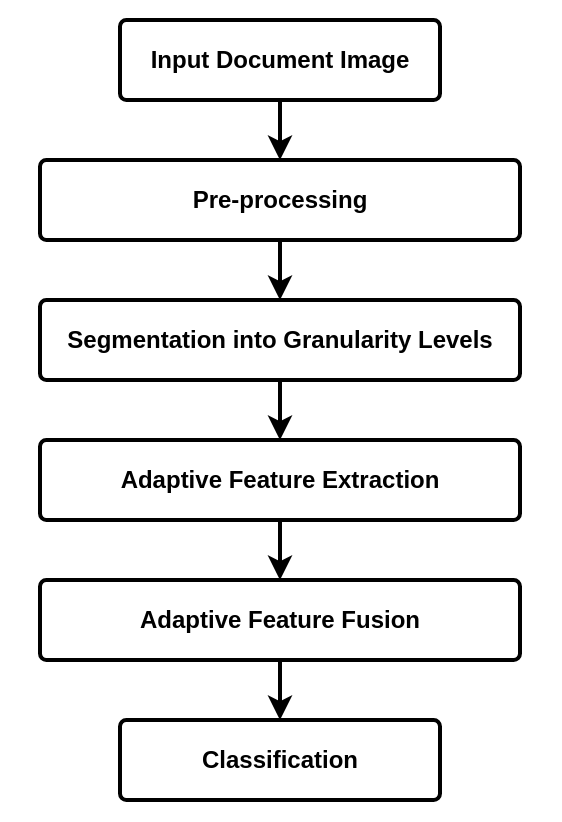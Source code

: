 <mxfile version="26.2.6">
  <diagram name="Page-1" id="J5raf0thDFQlhQfZ5x53">
    <mxGraphModel dx="830" dy="447" grid="1" gridSize="10" guides="1" tooltips="1" connect="1" arrows="1" fold="1" page="1" pageScale="1" pageWidth="1169" pageHeight="827" math="0" shadow="0">
      <root>
        <mxCell id="0" />
        <mxCell id="1" parent="0" />
        <mxCell id="aRfx6GNcpqKs_Zc0qK3B-14" value="" style="rounded=0;whiteSpace=wrap;html=1;strokeColor=none;" vertex="1" parent="1">
          <mxGeometry x="260" y="30" width="280" height="410" as="geometry" />
        </mxCell>
        <mxCell id="aRfx6GNcpqKs_Zc0qK3B-8" style="edgeStyle=orthogonalEdgeStyle;rounded=0;orthogonalLoop=1;jettySize=auto;html=1;exitX=0.5;exitY=1;exitDx=0;exitDy=0;entryX=0.5;entryY=0;entryDx=0;entryDy=0;strokeWidth=2;fontStyle=1" edge="1" parent="1" source="aRfx6GNcpqKs_Zc0qK3B-2" target="aRfx6GNcpqKs_Zc0qK3B-3">
          <mxGeometry relative="1" as="geometry" />
        </mxCell>
        <mxCell id="aRfx6GNcpqKs_Zc0qK3B-2" value="Input Document Image" style="rounded=1;whiteSpace=wrap;html=1;arcSize=8;strokeWidth=2;fontStyle=1" vertex="1" parent="1">
          <mxGeometry x="320" y="40" width="160" height="40" as="geometry" />
        </mxCell>
        <mxCell id="aRfx6GNcpqKs_Zc0qK3B-9" style="edgeStyle=orthogonalEdgeStyle;rounded=0;orthogonalLoop=1;jettySize=auto;html=1;exitX=0.5;exitY=1;exitDx=0;exitDy=0;entryX=0.5;entryY=0;entryDx=0;entryDy=0;strokeWidth=2;fontStyle=1" edge="1" parent="1" source="aRfx6GNcpqKs_Zc0qK3B-3" target="aRfx6GNcpqKs_Zc0qK3B-4">
          <mxGeometry relative="1" as="geometry" />
        </mxCell>
        <mxCell id="aRfx6GNcpqKs_Zc0qK3B-3" value="Pre-processing" style="rounded=1;whiteSpace=wrap;html=1;arcSize=8;strokeWidth=2;fontStyle=1" vertex="1" parent="1">
          <mxGeometry x="280" y="110" width="240" height="40" as="geometry" />
        </mxCell>
        <mxCell id="aRfx6GNcpqKs_Zc0qK3B-10" style="edgeStyle=orthogonalEdgeStyle;rounded=0;orthogonalLoop=1;jettySize=auto;html=1;exitX=0.5;exitY=1;exitDx=0;exitDy=0;entryX=0.5;entryY=0;entryDx=0;entryDy=0;strokeWidth=2;fontStyle=1" edge="1" parent="1" source="aRfx6GNcpqKs_Zc0qK3B-4" target="aRfx6GNcpqKs_Zc0qK3B-5">
          <mxGeometry relative="1" as="geometry" />
        </mxCell>
        <mxCell id="aRfx6GNcpqKs_Zc0qK3B-4" value="Segmentation into Granularity Levels" style="rounded=1;whiteSpace=wrap;html=1;arcSize=8;strokeWidth=2;fontStyle=1" vertex="1" parent="1">
          <mxGeometry x="280" y="180" width="240" height="40" as="geometry" />
        </mxCell>
        <mxCell id="aRfx6GNcpqKs_Zc0qK3B-12" style="edgeStyle=orthogonalEdgeStyle;rounded=0;orthogonalLoop=1;jettySize=auto;html=1;exitX=0.5;exitY=1;exitDx=0;exitDy=0;entryX=0.5;entryY=0;entryDx=0;entryDy=0;strokeWidth=2;fontStyle=1" edge="1" parent="1" source="aRfx6GNcpqKs_Zc0qK3B-5" target="aRfx6GNcpqKs_Zc0qK3B-6">
          <mxGeometry relative="1" as="geometry" />
        </mxCell>
        <mxCell id="aRfx6GNcpqKs_Zc0qK3B-5" value="Adaptive Feature Extraction" style="rounded=1;whiteSpace=wrap;html=1;arcSize=8;strokeWidth=2;fontStyle=1" vertex="1" parent="1">
          <mxGeometry x="280" y="250" width="240" height="40" as="geometry" />
        </mxCell>
        <mxCell id="aRfx6GNcpqKs_Zc0qK3B-13" style="edgeStyle=orthogonalEdgeStyle;rounded=0;orthogonalLoop=1;jettySize=auto;html=1;exitX=0.5;exitY=1;exitDx=0;exitDy=0;entryX=0.5;entryY=0;entryDx=0;entryDy=0;strokeWidth=2;fontStyle=1" edge="1" parent="1" source="aRfx6GNcpqKs_Zc0qK3B-6" target="aRfx6GNcpqKs_Zc0qK3B-7">
          <mxGeometry relative="1" as="geometry" />
        </mxCell>
        <mxCell id="aRfx6GNcpqKs_Zc0qK3B-6" value="Adaptive Feature Fusion" style="rounded=1;whiteSpace=wrap;html=1;arcSize=8;strokeWidth=2;fontStyle=1" vertex="1" parent="1">
          <mxGeometry x="280" y="320" width="240" height="40" as="geometry" />
        </mxCell>
        <mxCell id="aRfx6GNcpqKs_Zc0qK3B-7" value="Classification" style="rounded=1;whiteSpace=wrap;html=1;arcSize=8;strokeWidth=2;fontStyle=1" vertex="1" parent="1">
          <mxGeometry x="320" y="390" width="160" height="40" as="geometry" />
        </mxCell>
      </root>
    </mxGraphModel>
  </diagram>
</mxfile>
